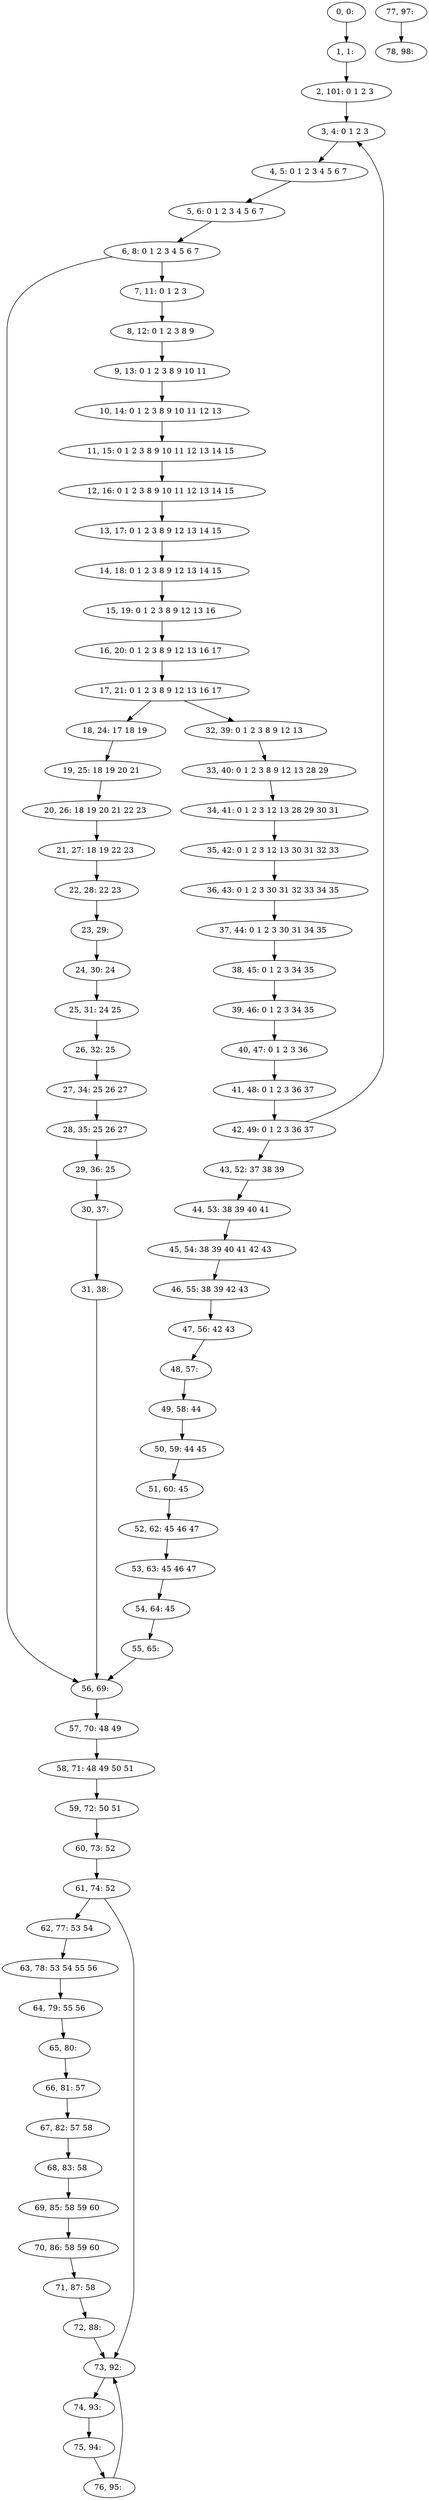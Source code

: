 digraph G {
0[label="0, 0: "];
1[label="1, 1: "];
2[label="2, 101: 0 1 2 3 "];
3[label="3, 4: 0 1 2 3 "];
4[label="4, 5: 0 1 2 3 4 5 6 7 "];
5[label="5, 6: 0 1 2 3 4 5 6 7 "];
6[label="6, 8: 0 1 2 3 4 5 6 7 "];
7[label="7, 11: 0 1 2 3 "];
8[label="8, 12: 0 1 2 3 8 9 "];
9[label="9, 13: 0 1 2 3 8 9 10 11 "];
10[label="10, 14: 0 1 2 3 8 9 10 11 12 13 "];
11[label="11, 15: 0 1 2 3 8 9 10 11 12 13 14 15 "];
12[label="12, 16: 0 1 2 3 8 9 10 11 12 13 14 15 "];
13[label="13, 17: 0 1 2 3 8 9 12 13 14 15 "];
14[label="14, 18: 0 1 2 3 8 9 12 13 14 15 "];
15[label="15, 19: 0 1 2 3 8 9 12 13 16 "];
16[label="16, 20: 0 1 2 3 8 9 12 13 16 17 "];
17[label="17, 21: 0 1 2 3 8 9 12 13 16 17 "];
18[label="18, 24: 17 18 19 "];
19[label="19, 25: 18 19 20 21 "];
20[label="20, 26: 18 19 20 21 22 23 "];
21[label="21, 27: 18 19 22 23 "];
22[label="22, 28: 22 23 "];
23[label="23, 29: "];
24[label="24, 30: 24 "];
25[label="25, 31: 24 25 "];
26[label="26, 32: 25 "];
27[label="27, 34: 25 26 27 "];
28[label="28, 35: 25 26 27 "];
29[label="29, 36: 25 "];
30[label="30, 37: "];
31[label="31, 38: "];
32[label="32, 39: 0 1 2 3 8 9 12 13 "];
33[label="33, 40: 0 1 2 3 8 9 12 13 28 29 "];
34[label="34, 41: 0 1 2 3 12 13 28 29 30 31 "];
35[label="35, 42: 0 1 2 3 12 13 30 31 32 33 "];
36[label="36, 43: 0 1 2 3 30 31 32 33 34 35 "];
37[label="37, 44: 0 1 2 3 30 31 34 35 "];
38[label="38, 45: 0 1 2 3 34 35 "];
39[label="39, 46: 0 1 2 3 34 35 "];
40[label="40, 47: 0 1 2 3 36 "];
41[label="41, 48: 0 1 2 3 36 37 "];
42[label="42, 49: 0 1 2 3 36 37 "];
43[label="43, 52: 37 38 39 "];
44[label="44, 53: 38 39 40 41 "];
45[label="45, 54: 38 39 40 41 42 43 "];
46[label="46, 55: 38 39 42 43 "];
47[label="47, 56: 42 43 "];
48[label="48, 57: "];
49[label="49, 58: 44 "];
50[label="50, 59: 44 45 "];
51[label="51, 60: 45 "];
52[label="52, 62: 45 46 47 "];
53[label="53, 63: 45 46 47 "];
54[label="54, 64: 45 "];
55[label="55, 65: "];
56[label="56, 69: "];
57[label="57, 70: 48 49 "];
58[label="58, 71: 48 49 50 51 "];
59[label="59, 72: 50 51 "];
60[label="60, 73: 52 "];
61[label="61, 74: 52 "];
62[label="62, 77: 53 54 "];
63[label="63, 78: 53 54 55 56 "];
64[label="64, 79: 55 56 "];
65[label="65, 80: "];
66[label="66, 81: 57 "];
67[label="67, 82: 57 58 "];
68[label="68, 83: 58 "];
69[label="69, 85: 58 59 60 "];
70[label="70, 86: 58 59 60 "];
71[label="71, 87: 58 "];
72[label="72, 88: "];
73[label="73, 92: "];
74[label="74, 93: "];
75[label="75, 94: "];
76[label="76, 95: "];
77[label="77, 97: "];
78[label="78, 98: "];
0->1 ;
1->2 ;
2->3 ;
3->4 ;
4->5 ;
5->6 ;
6->7 ;
6->56 ;
7->8 ;
8->9 ;
9->10 ;
10->11 ;
11->12 ;
12->13 ;
13->14 ;
14->15 ;
15->16 ;
16->17 ;
17->18 ;
17->32 ;
18->19 ;
19->20 ;
20->21 ;
21->22 ;
22->23 ;
23->24 ;
24->25 ;
25->26 ;
26->27 ;
27->28 ;
28->29 ;
29->30 ;
30->31 ;
31->56 ;
32->33 ;
33->34 ;
34->35 ;
35->36 ;
36->37 ;
37->38 ;
38->39 ;
39->40 ;
40->41 ;
41->42 ;
42->43 ;
42->3 ;
43->44 ;
44->45 ;
45->46 ;
46->47 ;
47->48 ;
48->49 ;
49->50 ;
50->51 ;
51->52 ;
52->53 ;
53->54 ;
54->55 ;
55->56 ;
56->57 ;
57->58 ;
58->59 ;
59->60 ;
60->61 ;
61->62 ;
61->73 ;
62->63 ;
63->64 ;
64->65 ;
65->66 ;
66->67 ;
67->68 ;
68->69 ;
69->70 ;
70->71 ;
71->72 ;
72->73 ;
73->74 ;
74->75 ;
75->76 ;
76->73 ;
77->78 ;
}
